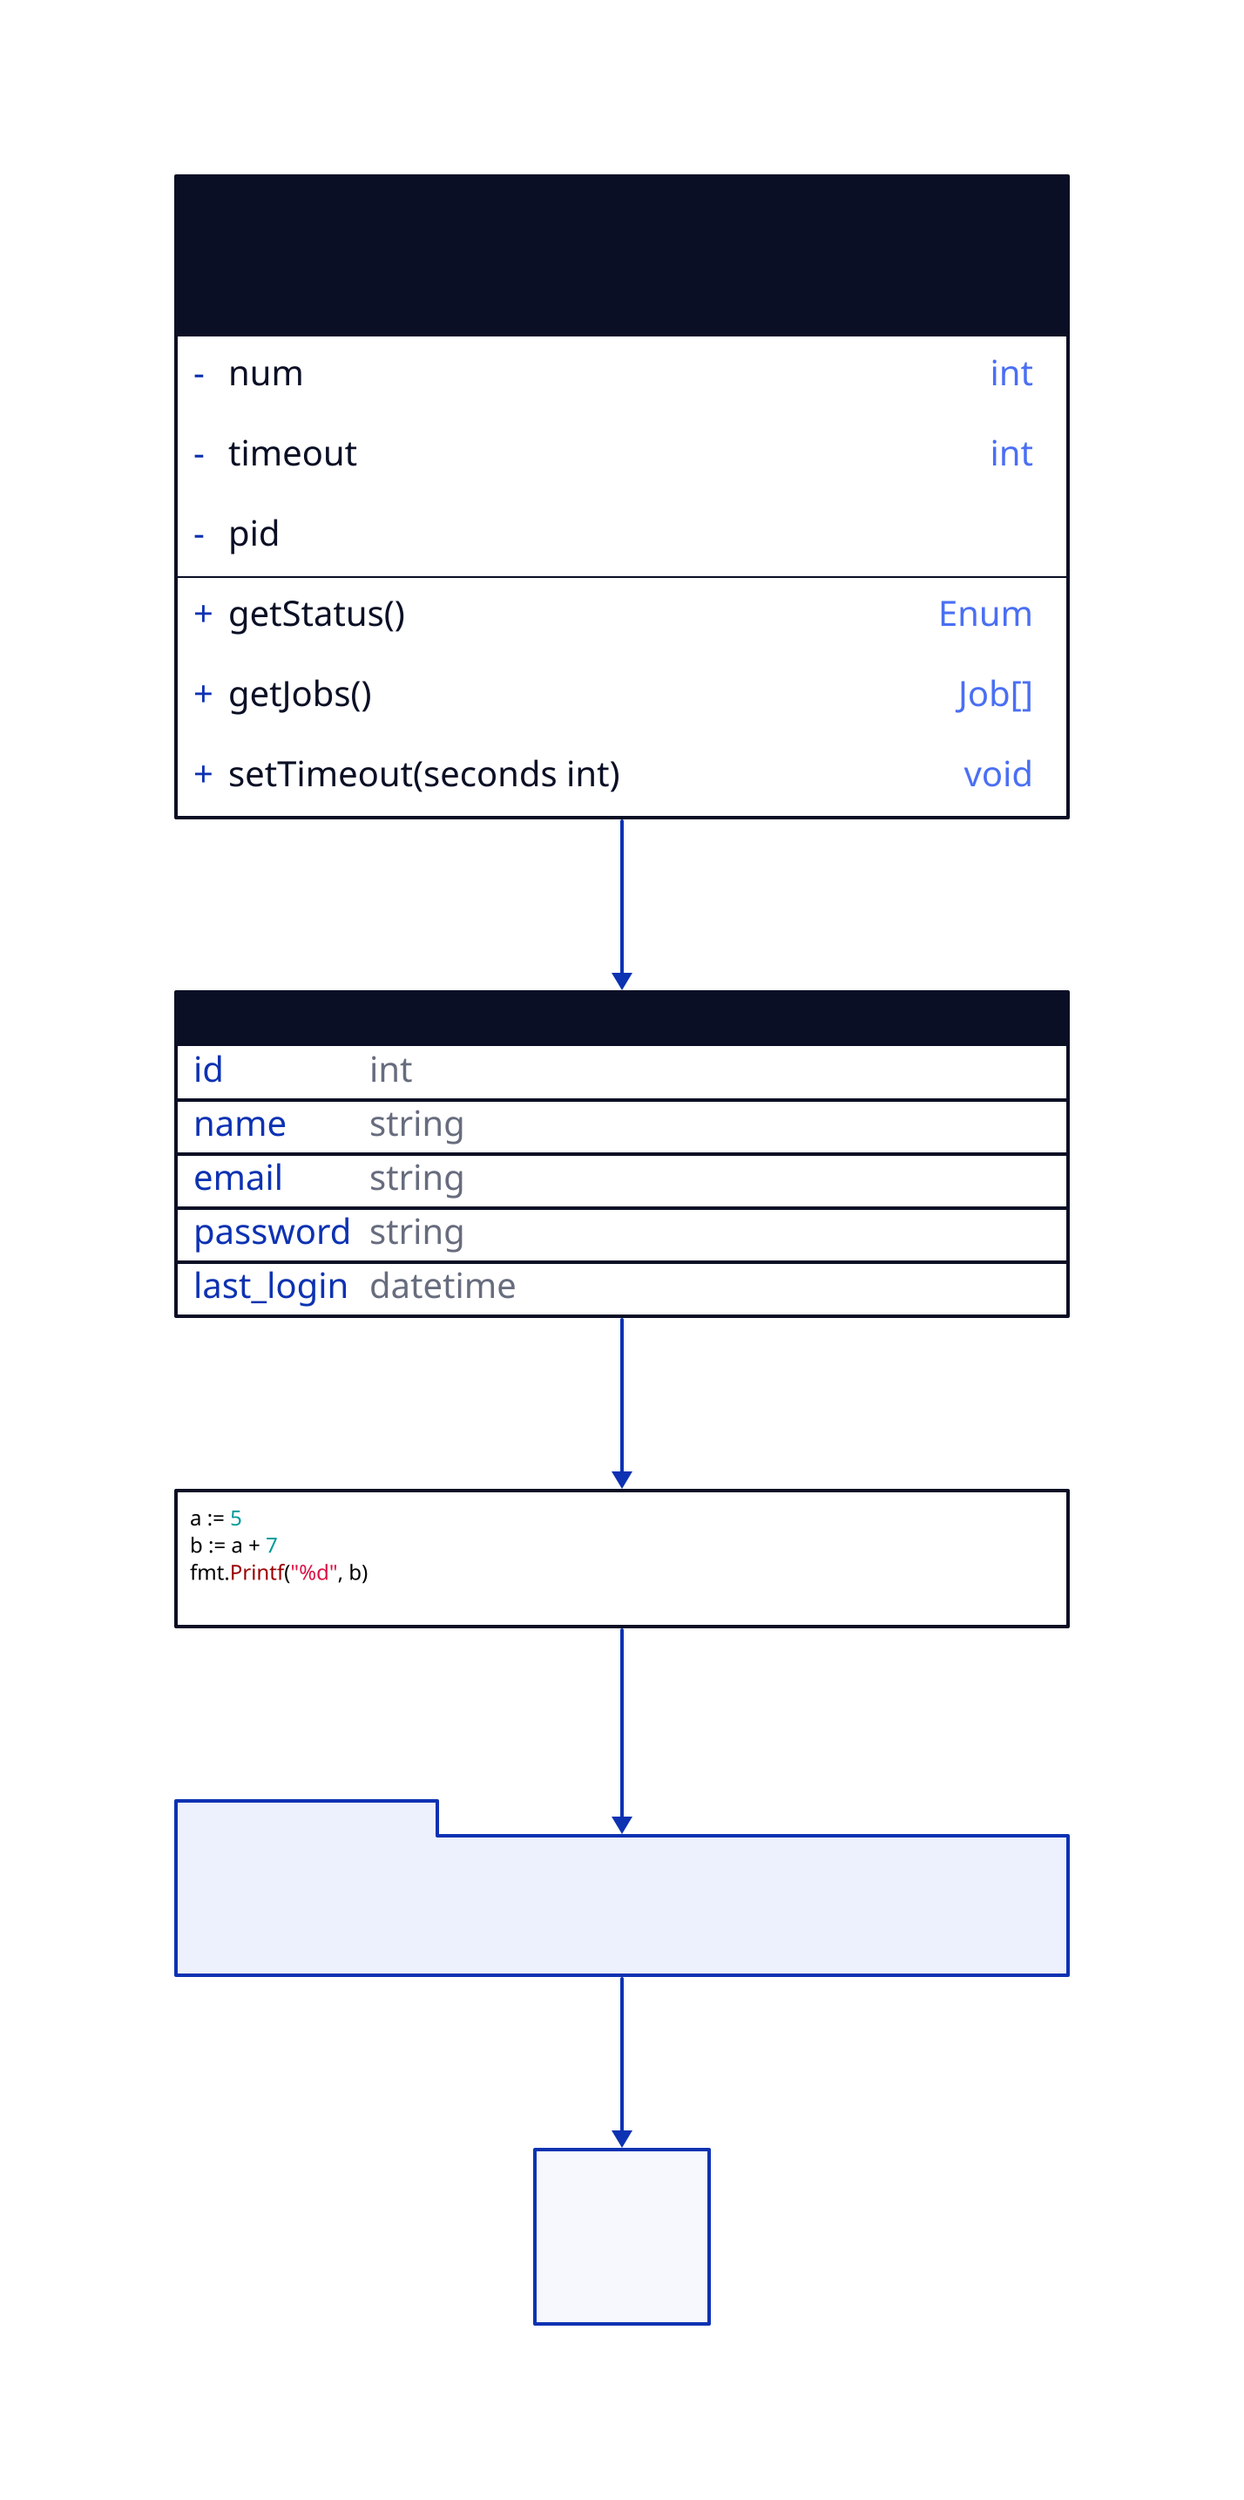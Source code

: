 

class2 -> users -> code -> package -> no width

class2: "" {
	shape: class
	-num: int
	-timeout: int
	-pid

	+getStatus(): Enum
	+getJobs(): "Job[]"
	+setTimeout(seconds int)
}

users: "" {
	shape: sql_table
	id: int
	name: string
	email: string
	password: string
	last_login: datetime
}

code: |go
    a := 5
    b := a + 7
    fmt.Printf("%d", b)
|

package: "" { shape: package }
no width: ""


class2.width: 512
users.width: 512
code.width: 512
package.width: 512
